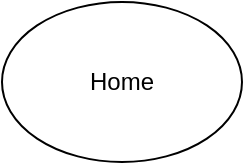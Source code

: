 <mxfile version="21.7.2" type="github">
  <diagram name="หน้า-1" id="sdGVlOM6Cn3Q-72C2_5Z">
    <mxGraphModel dx="953" dy="549" grid="1" gridSize="10" guides="1" tooltips="1" connect="1" arrows="1" fold="1" page="1" pageScale="1" pageWidth="827" pageHeight="1169" math="0" shadow="0">
      <root>
        <mxCell id="0" />
        <mxCell id="1" parent="0" />
        <mxCell id="teMREv5tKKHig5Hj3qEx-1" value="Home" style="ellipse;whiteSpace=wrap;html=1;" vertex="1" parent="1">
          <mxGeometry x="50" y="630" width="120" height="80" as="geometry" />
        </mxCell>
      </root>
    </mxGraphModel>
  </diagram>
</mxfile>

